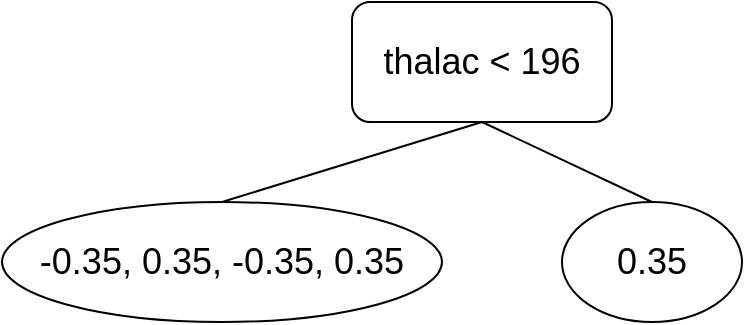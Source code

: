 <mxfile version="14.5.8" type="device"><diagram id="Dtt8QIX9TF9nhuGms4y-" name="Page-1"><mxGraphModel dx="780" dy="435" grid="1" gridSize="10" guides="1" tooltips="1" connect="1" arrows="1" fold="1" page="1" pageScale="1" pageWidth="850" pageHeight="1100" math="0" shadow="0"><root><mxCell id="0"/><mxCell id="1" parent="0"/><mxCell id="bv-oY-O77Ry491EXkOFX-1" value="&lt;font style=&quot;font-size: 18px&quot;&gt;thalac &amp;lt; 196&lt;/font&gt;" style="rounded=1;whiteSpace=wrap;html=1;" vertex="1" parent="1"><mxGeometry x="295" y="260" width="130" height="60" as="geometry"/></mxCell><mxCell id="bv-oY-O77Ry491EXkOFX-2" value="&lt;font style=&quot;font-size: 18px&quot;&gt;-0.35, 0.35, -0.35, 0.35&lt;/font&gt;" style="ellipse;whiteSpace=wrap;html=1;" vertex="1" parent="1"><mxGeometry x="120" y="360" width="220" height="60" as="geometry"/></mxCell><mxCell id="bv-oY-O77Ry491EXkOFX-3" value="&lt;font style=&quot;font-size: 18px&quot;&gt;0.35&lt;/font&gt;" style="ellipse;whiteSpace=wrap;html=1;" vertex="1" parent="1"><mxGeometry x="400" y="360" width="90" height="60" as="geometry"/></mxCell><mxCell id="bv-oY-O77Ry491EXkOFX-4" value="" style="endArrow=none;html=1;exitX=0.5;exitY=0;exitDx=0;exitDy=0;entryX=0.5;entryY=1;entryDx=0;entryDy=0;" edge="1" parent="1" source="bv-oY-O77Ry491EXkOFX-2" target="bv-oY-O77Ry491EXkOFX-1"><mxGeometry width="50" height="50" relative="1" as="geometry"><mxPoint x="560" y="390" as="sourcePoint"/><mxPoint x="610" y="340" as="targetPoint"/></mxGeometry></mxCell><mxCell id="bv-oY-O77Ry491EXkOFX-5" value="" style="endArrow=none;html=1;exitX=0.5;exitY=1;exitDx=0;exitDy=0;entryX=0.5;entryY=0;entryDx=0;entryDy=0;" edge="1" parent="1" source="bv-oY-O77Ry491EXkOFX-1" target="bv-oY-O77Ry491EXkOFX-3"><mxGeometry width="50" height="50" relative="1" as="geometry"><mxPoint x="530" y="370" as="sourcePoint"/><mxPoint x="580" y="320" as="targetPoint"/></mxGeometry></mxCell></root></mxGraphModel></diagram></mxfile>